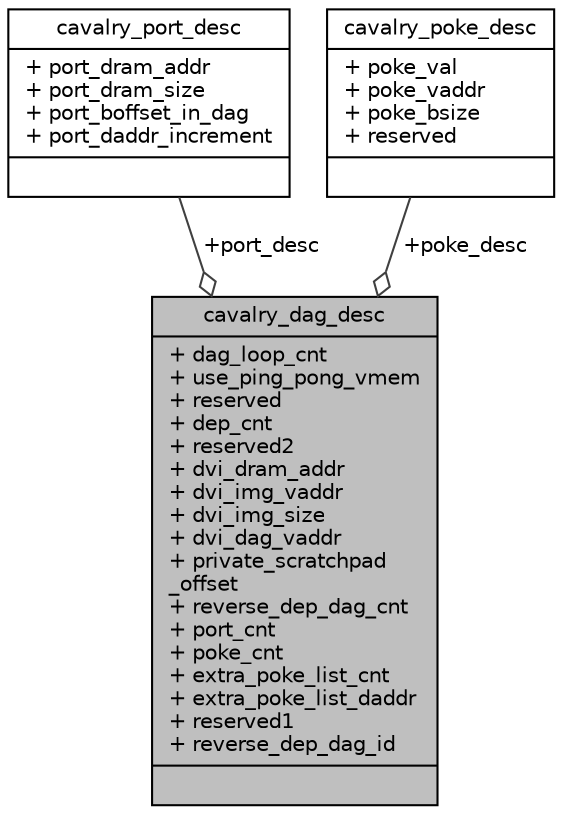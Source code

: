 digraph "cavalry_dag_desc"
{
 // INTERACTIVE_SVG=YES
 // LATEX_PDF_SIZE
  bgcolor="transparent";
  edge [fontname="Helvetica",fontsize="10",labelfontname="Helvetica",labelfontsize="10"];
  node [fontname="Helvetica",fontsize="10",shape=record];
  Node1 [label="{cavalry_dag_desc\n|+ dag_loop_cnt\l+ use_ping_pong_vmem\l+ reserved\l+ dep_cnt\l+ reserved2\l+ dvi_dram_addr\l+ dvi_img_vaddr\l+ dvi_img_size\l+ dvi_dag_vaddr\l+ private_scratchpad\l_offset\l+ reverse_dep_dag_cnt\l+ port_cnt\l+ poke_cnt\l+ extra_poke_list_cnt\l+ extra_poke_list_daddr\l+ reserved1\l+ reverse_dep_dag_id\l|}",height=0.2,width=0.4,color="black", fillcolor="grey75", style="filled", fontcolor="black",tooltip=" "];
  Node2 -> Node1 [color="grey25",fontsize="10",style="solid",label=" +port_desc" ,arrowhead="odiamond",fontname="Helvetica"];
  Node2 [label="{cavalry_port_desc\n|+ port_dram_addr\l+ port_dram_size\l+ port_boffset_in_dag\l+ port_daddr_increment\l|}",height=0.2,width=0.4,color="black",URL="$d0/d20/structcavalry__port__desc.html",tooltip=" "];
  Node3 -> Node1 [color="grey25",fontsize="10",style="solid",label=" +poke_desc" ,arrowhead="odiamond",fontname="Helvetica"];
  Node3 [label="{cavalry_poke_desc\n|+ poke_val\l+ poke_vaddr\l+ poke_bsize\l+ reserved\l|}",height=0.2,width=0.4,color="black",URL="$df/d99/structcavalry__poke__desc.html",tooltip=" "];
}
